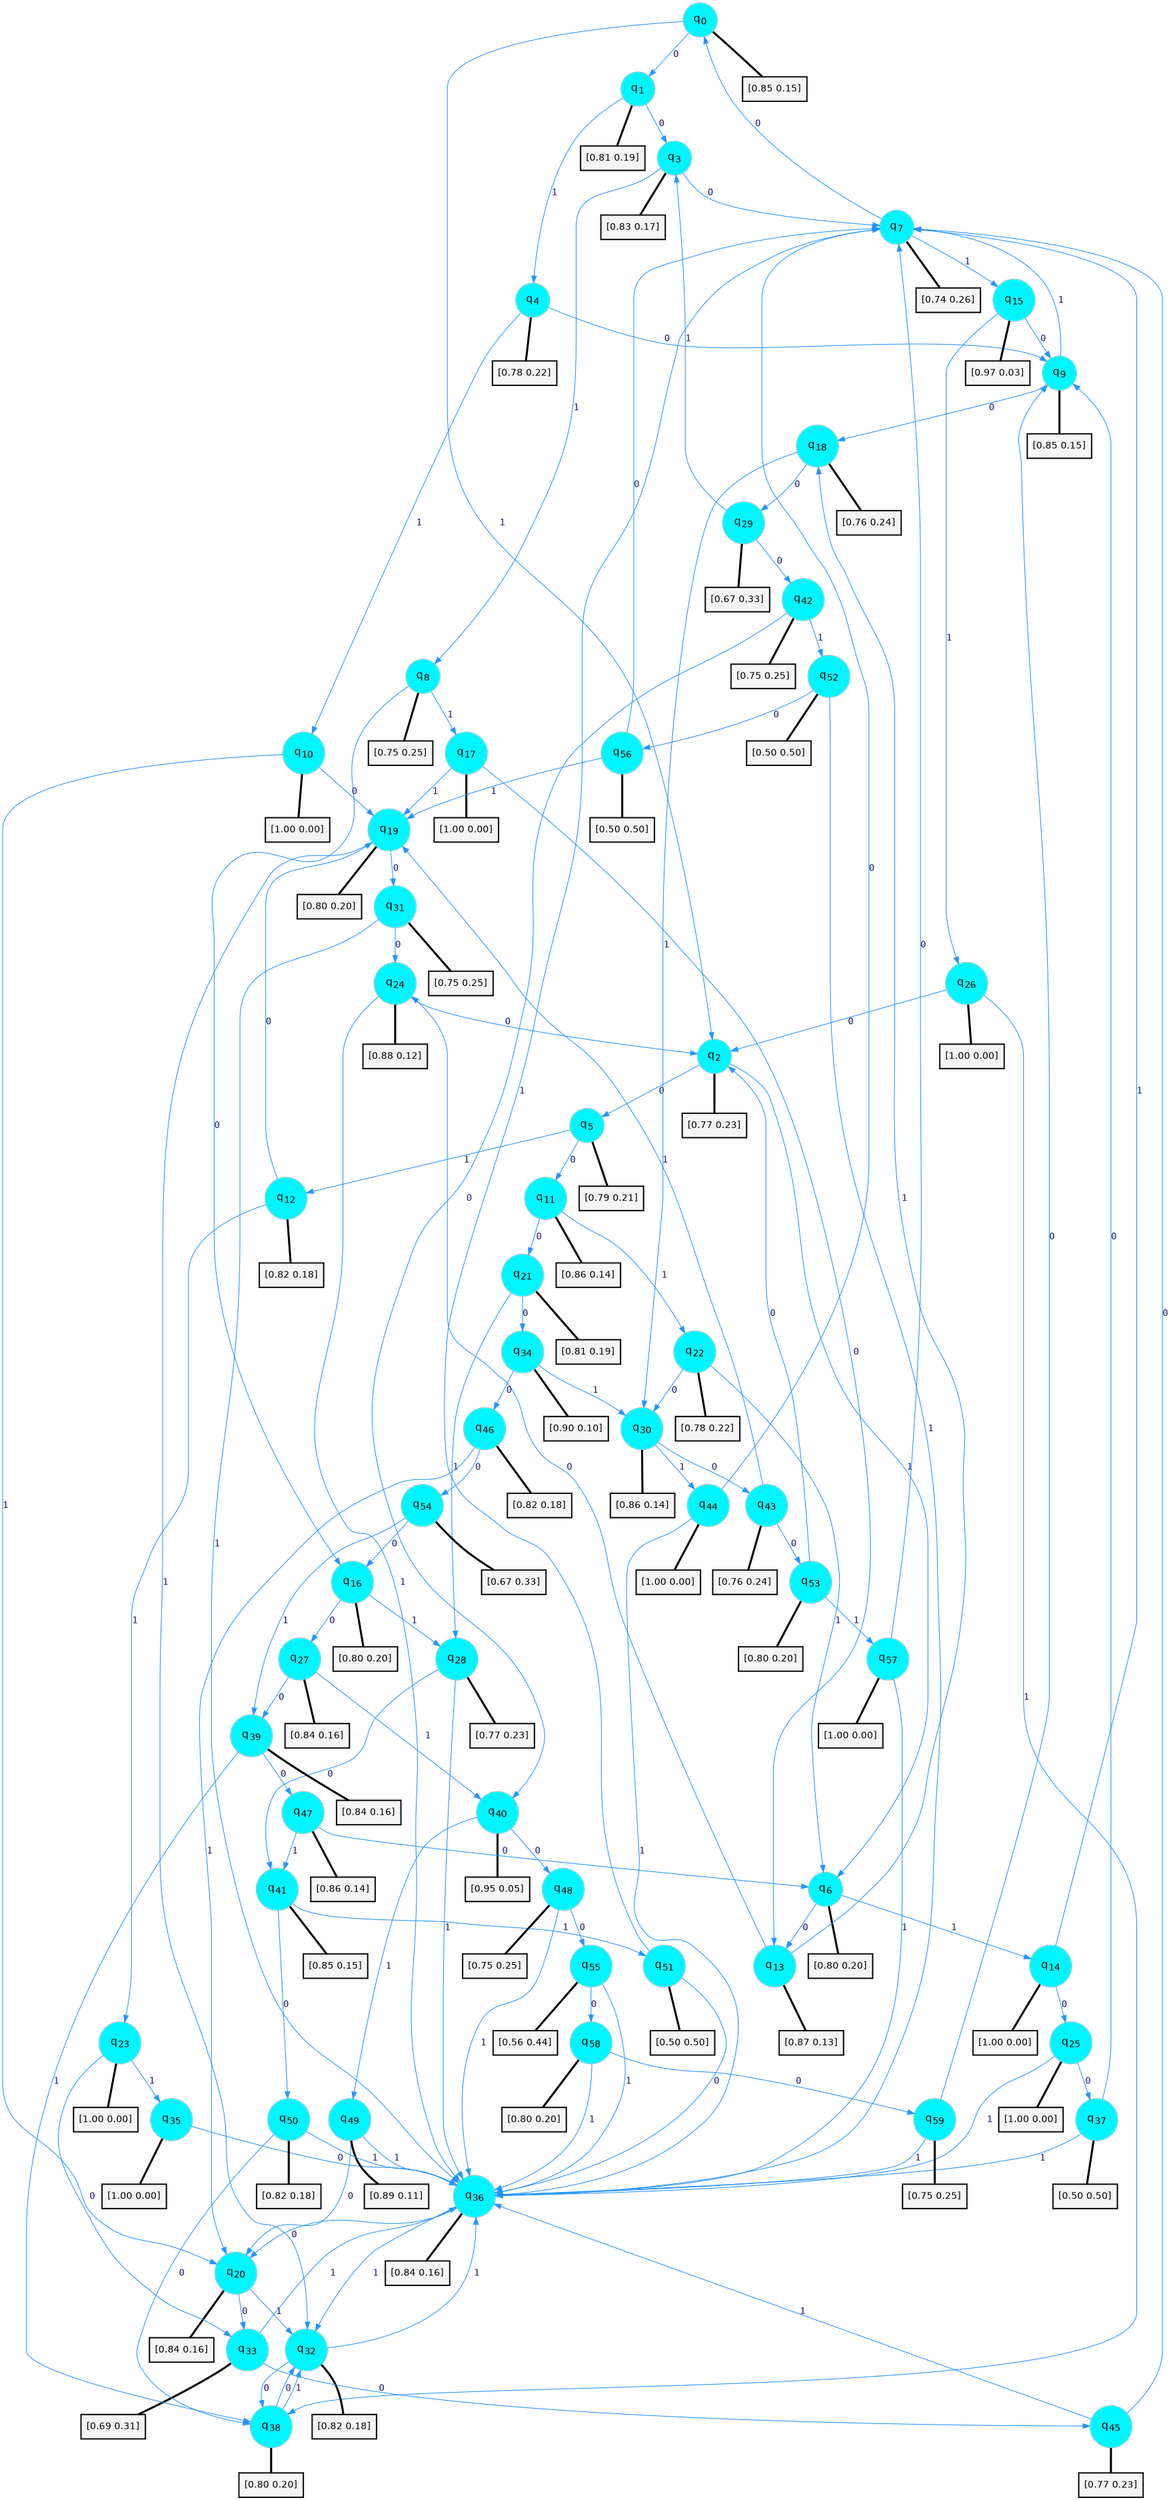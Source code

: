 digraph G {
graph [
bgcolor=transparent, dpi=300, rankdir=TD, size="40,25"];
node [
color=gray, fillcolor=turquoise1, fontcolor=black, fontname=Helvetica, fontsize=16, fontweight=bold, shape=circle, style=filled];
edge [
arrowsize=1, color=dodgerblue1, fontcolor=midnightblue, fontname=courier, fontweight=bold, penwidth=1, style=solid, weight=20];
0[label=<q<SUB>0</SUB>>];
1[label=<q<SUB>1</SUB>>];
2[label=<q<SUB>2</SUB>>];
3[label=<q<SUB>3</SUB>>];
4[label=<q<SUB>4</SUB>>];
5[label=<q<SUB>5</SUB>>];
6[label=<q<SUB>6</SUB>>];
7[label=<q<SUB>7</SUB>>];
8[label=<q<SUB>8</SUB>>];
9[label=<q<SUB>9</SUB>>];
10[label=<q<SUB>10</SUB>>];
11[label=<q<SUB>11</SUB>>];
12[label=<q<SUB>12</SUB>>];
13[label=<q<SUB>13</SUB>>];
14[label=<q<SUB>14</SUB>>];
15[label=<q<SUB>15</SUB>>];
16[label=<q<SUB>16</SUB>>];
17[label=<q<SUB>17</SUB>>];
18[label=<q<SUB>18</SUB>>];
19[label=<q<SUB>19</SUB>>];
20[label=<q<SUB>20</SUB>>];
21[label=<q<SUB>21</SUB>>];
22[label=<q<SUB>22</SUB>>];
23[label=<q<SUB>23</SUB>>];
24[label=<q<SUB>24</SUB>>];
25[label=<q<SUB>25</SUB>>];
26[label=<q<SUB>26</SUB>>];
27[label=<q<SUB>27</SUB>>];
28[label=<q<SUB>28</SUB>>];
29[label=<q<SUB>29</SUB>>];
30[label=<q<SUB>30</SUB>>];
31[label=<q<SUB>31</SUB>>];
32[label=<q<SUB>32</SUB>>];
33[label=<q<SUB>33</SUB>>];
34[label=<q<SUB>34</SUB>>];
35[label=<q<SUB>35</SUB>>];
36[label=<q<SUB>36</SUB>>];
37[label=<q<SUB>37</SUB>>];
38[label=<q<SUB>38</SUB>>];
39[label=<q<SUB>39</SUB>>];
40[label=<q<SUB>40</SUB>>];
41[label=<q<SUB>41</SUB>>];
42[label=<q<SUB>42</SUB>>];
43[label=<q<SUB>43</SUB>>];
44[label=<q<SUB>44</SUB>>];
45[label=<q<SUB>45</SUB>>];
46[label=<q<SUB>46</SUB>>];
47[label=<q<SUB>47</SUB>>];
48[label=<q<SUB>48</SUB>>];
49[label=<q<SUB>49</SUB>>];
50[label=<q<SUB>50</SUB>>];
51[label=<q<SUB>51</SUB>>];
52[label=<q<SUB>52</SUB>>];
53[label=<q<SUB>53</SUB>>];
54[label=<q<SUB>54</SUB>>];
55[label=<q<SUB>55</SUB>>];
56[label=<q<SUB>56</SUB>>];
57[label=<q<SUB>57</SUB>>];
58[label=<q<SUB>58</SUB>>];
59[label=<q<SUB>59</SUB>>];
60[label="[0.85 0.15]", shape=box,fontcolor=black, fontname=Helvetica, fontsize=14, penwidth=2, fillcolor=whitesmoke,color=black];
61[label="[0.81 0.19]", shape=box,fontcolor=black, fontname=Helvetica, fontsize=14, penwidth=2, fillcolor=whitesmoke,color=black];
62[label="[0.77 0.23]", shape=box,fontcolor=black, fontname=Helvetica, fontsize=14, penwidth=2, fillcolor=whitesmoke,color=black];
63[label="[0.83 0.17]", shape=box,fontcolor=black, fontname=Helvetica, fontsize=14, penwidth=2, fillcolor=whitesmoke,color=black];
64[label="[0.78 0.22]", shape=box,fontcolor=black, fontname=Helvetica, fontsize=14, penwidth=2, fillcolor=whitesmoke,color=black];
65[label="[0.79 0.21]", shape=box,fontcolor=black, fontname=Helvetica, fontsize=14, penwidth=2, fillcolor=whitesmoke,color=black];
66[label="[0.80 0.20]", shape=box,fontcolor=black, fontname=Helvetica, fontsize=14, penwidth=2, fillcolor=whitesmoke,color=black];
67[label="[0.74 0.26]", shape=box,fontcolor=black, fontname=Helvetica, fontsize=14, penwidth=2, fillcolor=whitesmoke,color=black];
68[label="[0.75 0.25]", shape=box,fontcolor=black, fontname=Helvetica, fontsize=14, penwidth=2, fillcolor=whitesmoke,color=black];
69[label="[0.85 0.15]", shape=box,fontcolor=black, fontname=Helvetica, fontsize=14, penwidth=2, fillcolor=whitesmoke,color=black];
70[label="[1.00 0.00]", shape=box,fontcolor=black, fontname=Helvetica, fontsize=14, penwidth=2, fillcolor=whitesmoke,color=black];
71[label="[0.86 0.14]", shape=box,fontcolor=black, fontname=Helvetica, fontsize=14, penwidth=2, fillcolor=whitesmoke,color=black];
72[label="[0.82 0.18]", shape=box,fontcolor=black, fontname=Helvetica, fontsize=14, penwidth=2, fillcolor=whitesmoke,color=black];
73[label="[0.87 0.13]", shape=box,fontcolor=black, fontname=Helvetica, fontsize=14, penwidth=2, fillcolor=whitesmoke,color=black];
74[label="[1.00 0.00]", shape=box,fontcolor=black, fontname=Helvetica, fontsize=14, penwidth=2, fillcolor=whitesmoke,color=black];
75[label="[0.97 0.03]", shape=box,fontcolor=black, fontname=Helvetica, fontsize=14, penwidth=2, fillcolor=whitesmoke,color=black];
76[label="[0.80 0.20]", shape=box,fontcolor=black, fontname=Helvetica, fontsize=14, penwidth=2, fillcolor=whitesmoke,color=black];
77[label="[1.00 0.00]", shape=box,fontcolor=black, fontname=Helvetica, fontsize=14, penwidth=2, fillcolor=whitesmoke,color=black];
78[label="[0.76 0.24]", shape=box,fontcolor=black, fontname=Helvetica, fontsize=14, penwidth=2, fillcolor=whitesmoke,color=black];
79[label="[0.80 0.20]", shape=box,fontcolor=black, fontname=Helvetica, fontsize=14, penwidth=2, fillcolor=whitesmoke,color=black];
80[label="[0.84 0.16]", shape=box,fontcolor=black, fontname=Helvetica, fontsize=14, penwidth=2, fillcolor=whitesmoke,color=black];
81[label="[0.81 0.19]", shape=box,fontcolor=black, fontname=Helvetica, fontsize=14, penwidth=2, fillcolor=whitesmoke,color=black];
82[label="[0.78 0.22]", shape=box,fontcolor=black, fontname=Helvetica, fontsize=14, penwidth=2, fillcolor=whitesmoke,color=black];
83[label="[1.00 0.00]", shape=box,fontcolor=black, fontname=Helvetica, fontsize=14, penwidth=2, fillcolor=whitesmoke,color=black];
84[label="[0.88 0.12]", shape=box,fontcolor=black, fontname=Helvetica, fontsize=14, penwidth=2, fillcolor=whitesmoke,color=black];
85[label="[1.00 0.00]", shape=box,fontcolor=black, fontname=Helvetica, fontsize=14, penwidth=2, fillcolor=whitesmoke,color=black];
86[label="[1.00 0.00]", shape=box,fontcolor=black, fontname=Helvetica, fontsize=14, penwidth=2, fillcolor=whitesmoke,color=black];
87[label="[0.84 0.16]", shape=box,fontcolor=black, fontname=Helvetica, fontsize=14, penwidth=2, fillcolor=whitesmoke,color=black];
88[label="[0.77 0.23]", shape=box,fontcolor=black, fontname=Helvetica, fontsize=14, penwidth=2, fillcolor=whitesmoke,color=black];
89[label="[0.67 0.33]", shape=box,fontcolor=black, fontname=Helvetica, fontsize=14, penwidth=2, fillcolor=whitesmoke,color=black];
90[label="[0.86 0.14]", shape=box,fontcolor=black, fontname=Helvetica, fontsize=14, penwidth=2, fillcolor=whitesmoke,color=black];
91[label="[0.75 0.25]", shape=box,fontcolor=black, fontname=Helvetica, fontsize=14, penwidth=2, fillcolor=whitesmoke,color=black];
92[label="[0.82 0.18]", shape=box,fontcolor=black, fontname=Helvetica, fontsize=14, penwidth=2, fillcolor=whitesmoke,color=black];
93[label="[0.69 0.31]", shape=box,fontcolor=black, fontname=Helvetica, fontsize=14, penwidth=2, fillcolor=whitesmoke,color=black];
94[label="[0.90 0.10]", shape=box,fontcolor=black, fontname=Helvetica, fontsize=14, penwidth=2, fillcolor=whitesmoke,color=black];
95[label="[1.00 0.00]", shape=box,fontcolor=black, fontname=Helvetica, fontsize=14, penwidth=2, fillcolor=whitesmoke,color=black];
96[label="[0.84 0.16]", shape=box,fontcolor=black, fontname=Helvetica, fontsize=14, penwidth=2, fillcolor=whitesmoke,color=black];
97[label="[0.50 0.50]", shape=box,fontcolor=black, fontname=Helvetica, fontsize=14, penwidth=2, fillcolor=whitesmoke,color=black];
98[label="[0.80 0.20]", shape=box,fontcolor=black, fontname=Helvetica, fontsize=14, penwidth=2, fillcolor=whitesmoke,color=black];
99[label="[0.84 0.16]", shape=box,fontcolor=black, fontname=Helvetica, fontsize=14, penwidth=2, fillcolor=whitesmoke,color=black];
100[label="[0.95 0.05]", shape=box,fontcolor=black, fontname=Helvetica, fontsize=14, penwidth=2, fillcolor=whitesmoke,color=black];
101[label="[0.85 0.15]", shape=box,fontcolor=black, fontname=Helvetica, fontsize=14, penwidth=2, fillcolor=whitesmoke,color=black];
102[label="[0.75 0.25]", shape=box,fontcolor=black, fontname=Helvetica, fontsize=14, penwidth=2, fillcolor=whitesmoke,color=black];
103[label="[0.76 0.24]", shape=box,fontcolor=black, fontname=Helvetica, fontsize=14, penwidth=2, fillcolor=whitesmoke,color=black];
104[label="[1.00 0.00]", shape=box,fontcolor=black, fontname=Helvetica, fontsize=14, penwidth=2, fillcolor=whitesmoke,color=black];
105[label="[0.77 0.23]", shape=box,fontcolor=black, fontname=Helvetica, fontsize=14, penwidth=2, fillcolor=whitesmoke,color=black];
106[label="[0.82 0.18]", shape=box,fontcolor=black, fontname=Helvetica, fontsize=14, penwidth=2, fillcolor=whitesmoke,color=black];
107[label="[0.86 0.14]", shape=box,fontcolor=black, fontname=Helvetica, fontsize=14, penwidth=2, fillcolor=whitesmoke,color=black];
108[label="[0.75 0.25]", shape=box,fontcolor=black, fontname=Helvetica, fontsize=14, penwidth=2, fillcolor=whitesmoke,color=black];
109[label="[0.89 0.11]", shape=box,fontcolor=black, fontname=Helvetica, fontsize=14, penwidth=2, fillcolor=whitesmoke,color=black];
110[label="[0.82 0.18]", shape=box,fontcolor=black, fontname=Helvetica, fontsize=14, penwidth=2, fillcolor=whitesmoke,color=black];
111[label="[0.50 0.50]", shape=box,fontcolor=black, fontname=Helvetica, fontsize=14, penwidth=2, fillcolor=whitesmoke,color=black];
112[label="[0.50 0.50]", shape=box,fontcolor=black, fontname=Helvetica, fontsize=14, penwidth=2, fillcolor=whitesmoke,color=black];
113[label="[0.80 0.20]", shape=box,fontcolor=black, fontname=Helvetica, fontsize=14, penwidth=2, fillcolor=whitesmoke,color=black];
114[label="[0.67 0.33]", shape=box,fontcolor=black, fontname=Helvetica, fontsize=14, penwidth=2, fillcolor=whitesmoke,color=black];
115[label="[0.56 0.44]", shape=box,fontcolor=black, fontname=Helvetica, fontsize=14, penwidth=2, fillcolor=whitesmoke,color=black];
116[label="[0.50 0.50]", shape=box,fontcolor=black, fontname=Helvetica, fontsize=14, penwidth=2, fillcolor=whitesmoke,color=black];
117[label="[1.00 0.00]", shape=box,fontcolor=black, fontname=Helvetica, fontsize=14, penwidth=2, fillcolor=whitesmoke,color=black];
118[label="[0.80 0.20]", shape=box,fontcolor=black, fontname=Helvetica, fontsize=14, penwidth=2, fillcolor=whitesmoke,color=black];
119[label="[0.75 0.25]", shape=box,fontcolor=black, fontname=Helvetica, fontsize=14, penwidth=2, fillcolor=whitesmoke,color=black];
0->1 [label=0];
0->2 [label=1];
0->60 [arrowhead=none, penwidth=3,color=black];
1->3 [label=0];
1->4 [label=1];
1->61 [arrowhead=none, penwidth=3,color=black];
2->5 [label=0];
2->6 [label=1];
2->62 [arrowhead=none, penwidth=3,color=black];
3->7 [label=0];
3->8 [label=1];
3->63 [arrowhead=none, penwidth=3,color=black];
4->9 [label=0];
4->10 [label=1];
4->64 [arrowhead=none, penwidth=3,color=black];
5->11 [label=0];
5->12 [label=1];
5->65 [arrowhead=none, penwidth=3,color=black];
6->13 [label=0];
6->14 [label=1];
6->66 [arrowhead=none, penwidth=3,color=black];
7->0 [label=0];
7->15 [label=1];
7->67 [arrowhead=none, penwidth=3,color=black];
8->16 [label=0];
8->17 [label=1];
8->68 [arrowhead=none, penwidth=3,color=black];
9->18 [label=0];
9->7 [label=1];
9->69 [arrowhead=none, penwidth=3,color=black];
10->19 [label=0];
10->20 [label=1];
10->70 [arrowhead=none, penwidth=3,color=black];
11->21 [label=0];
11->22 [label=1];
11->71 [arrowhead=none, penwidth=3,color=black];
12->19 [label=0];
12->23 [label=1];
12->72 [arrowhead=none, penwidth=3,color=black];
13->24 [label=0];
13->18 [label=1];
13->73 [arrowhead=none, penwidth=3,color=black];
14->25 [label=0];
14->7 [label=1];
14->74 [arrowhead=none, penwidth=3,color=black];
15->9 [label=0];
15->26 [label=1];
15->75 [arrowhead=none, penwidth=3,color=black];
16->27 [label=0];
16->28 [label=1];
16->76 [arrowhead=none, penwidth=3,color=black];
17->13 [label=0];
17->19 [label=1];
17->77 [arrowhead=none, penwidth=3,color=black];
18->29 [label=0];
18->30 [label=1];
18->78 [arrowhead=none, penwidth=3,color=black];
19->31 [label=0];
19->32 [label=1];
19->79 [arrowhead=none, penwidth=3,color=black];
20->33 [label=0];
20->32 [label=1];
20->80 [arrowhead=none, penwidth=3,color=black];
21->34 [label=0];
21->28 [label=1];
21->81 [arrowhead=none, penwidth=3,color=black];
22->30 [label=0];
22->6 [label=1];
22->82 [arrowhead=none, penwidth=3,color=black];
23->33 [label=0];
23->35 [label=1];
23->83 [arrowhead=none, penwidth=3,color=black];
24->2 [label=0];
24->36 [label=1];
24->84 [arrowhead=none, penwidth=3,color=black];
25->37 [label=0];
25->36 [label=1];
25->85 [arrowhead=none, penwidth=3,color=black];
26->2 [label=0];
26->38 [label=1];
26->86 [arrowhead=none, penwidth=3,color=black];
27->39 [label=0];
27->40 [label=1];
27->87 [arrowhead=none, penwidth=3,color=black];
28->41 [label=0];
28->36 [label=1];
28->88 [arrowhead=none, penwidth=3,color=black];
29->42 [label=0];
29->3 [label=1];
29->89 [arrowhead=none, penwidth=3,color=black];
30->43 [label=0];
30->44 [label=1];
30->90 [arrowhead=none, penwidth=3,color=black];
31->24 [label=0];
31->36 [label=1];
31->91 [arrowhead=none, penwidth=3,color=black];
32->38 [label=0];
32->36 [label=1];
32->92 [arrowhead=none, penwidth=3,color=black];
33->45 [label=0];
33->36 [label=1];
33->93 [arrowhead=none, penwidth=3,color=black];
34->46 [label=0];
34->30 [label=1];
34->94 [arrowhead=none, penwidth=3,color=black];
35->36 [label=0];
35->95 [arrowhead=none, penwidth=3,color=black];
36->20 [label=0];
36->32 [label=1];
36->96 [arrowhead=none, penwidth=3,color=black];
37->9 [label=0];
37->36 [label=1];
37->97 [arrowhead=none, penwidth=3,color=black];
38->32 [label=0];
38->32 [label=1];
38->98 [arrowhead=none, penwidth=3,color=black];
39->47 [label=0];
39->38 [label=1];
39->99 [arrowhead=none, penwidth=3,color=black];
40->48 [label=0];
40->49 [label=1];
40->100 [arrowhead=none, penwidth=3,color=black];
41->50 [label=0];
41->51 [label=1];
41->101 [arrowhead=none, penwidth=3,color=black];
42->40 [label=0];
42->52 [label=1];
42->102 [arrowhead=none, penwidth=3,color=black];
43->53 [label=0];
43->19 [label=1];
43->103 [arrowhead=none, penwidth=3,color=black];
44->7 [label=0];
44->36 [label=1];
44->104 [arrowhead=none, penwidth=3,color=black];
45->7 [label=0];
45->36 [label=1];
45->105 [arrowhead=none, penwidth=3,color=black];
46->54 [label=0];
46->20 [label=1];
46->106 [arrowhead=none, penwidth=3,color=black];
47->6 [label=0];
47->41 [label=1];
47->107 [arrowhead=none, penwidth=3,color=black];
48->55 [label=0];
48->36 [label=1];
48->108 [arrowhead=none, penwidth=3,color=black];
49->20 [label=0];
49->36 [label=1];
49->109 [arrowhead=none, penwidth=3,color=black];
50->38 [label=0];
50->36 [label=1];
50->110 [arrowhead=none, penwidth=3,color=black];
51->36 [label=0];
51->7 [label=1];
51->111 [arrowhead=none, penwidth=3,color=black];
52->56 [label=0];
52->36 [label=1];
52->112 [arrowhead=none, penwidth=3,color=black];
53->2 [label=0];
53->57 [label=1];
53->113 [arrowhead=none, penwidth=3,color=black];
54->16 [label=0];
54->39 [label=1];
54->114 [arrowhead=none, penwidth=3,color=black];
55->58 [label=0];
55->36 [label=1];
55->115 [arrowhead=none, penwidth=3,color=black];
56->7 [label=0];
56->19 [label=1];
56->116 [arrowhead=none, penwidth=3,color=black];
57->7 [label=0];
57->36 [label=1];
57->117 [arrowhead=none, penwidth=3,color=black];
58->59 [label=0];
58->36 [label=1];
58->118 [arrowhead=none, penwidth=3,color=black];
59->9 [label=0];
59->36 [label=1];
59->119 [arrowhead=none, penwidth=3,color=black];
}
